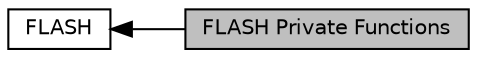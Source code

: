 digraph "FLASH Private Functions"
{
  edge [fontname="Helvetica",fontsize="10",labelfontname="Helvetica",labelfontsize="10"];
  node [fontname="Helvetica",fontsize="10",shape=record];
  rankdir=LR;
  Node0 [label="FLASH Private Functions",height=0.2,width=0.4,color="black", fillcolor="grey75", style="filled", fontcolor="black"];
  Node1 [label="FLASH",height=0.2,width=0.4,color="black", fillcolor="white", style="filled",URL="$group___f_l_a_s_h.html",tooltip="FLASH HAL module driver. "];
  Node1->Node0 [shape=plaintext, dir="back", style="solid"];
}
